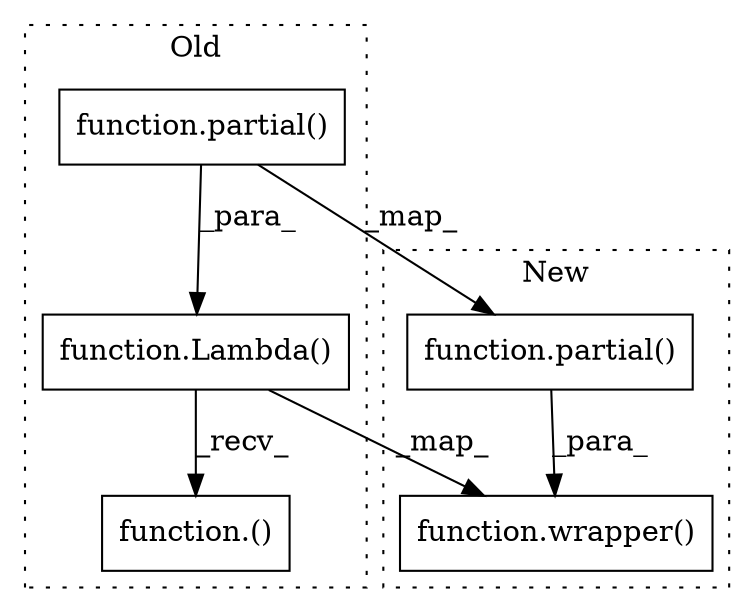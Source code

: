 digraph G {
subgraph cluster0 {
1 [label="function.Lambda()" a="75" s="5060,5114" l="7,12" shape="box"];
3 [label="function.()" a="75" s="5060,5133" l="67,1" shape="box"];
5 [label="function.partial()" a="75" s="5067,5085" l="8,29" shape="box"];
label = "Old";
style="dotted";
}
subgraph cluster1 {
2 [label="function.wrapper()" a="75" s="5654,5717" l="8,12" shape="box"];
4 [label="function.partial()" a="75" s="5662,5680" l="8,29" shape="box"];
label = "New";
style="dotted";
}
1 -> 2 [label="_map_"];
1 -> 3 [label="_recv_"];
4 -> 2 [label="_para_"];
5 -> 4 [label="_map_"];
5 -> 1 [label="_para_"];
}
